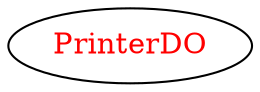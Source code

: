 digraph dependencyGraph {
 concentrate=true;
 ranksep="2.0";
 rankdir="LR"; 
 splines="ortho";
"PrinterDO" [fontcolor="red"];
}